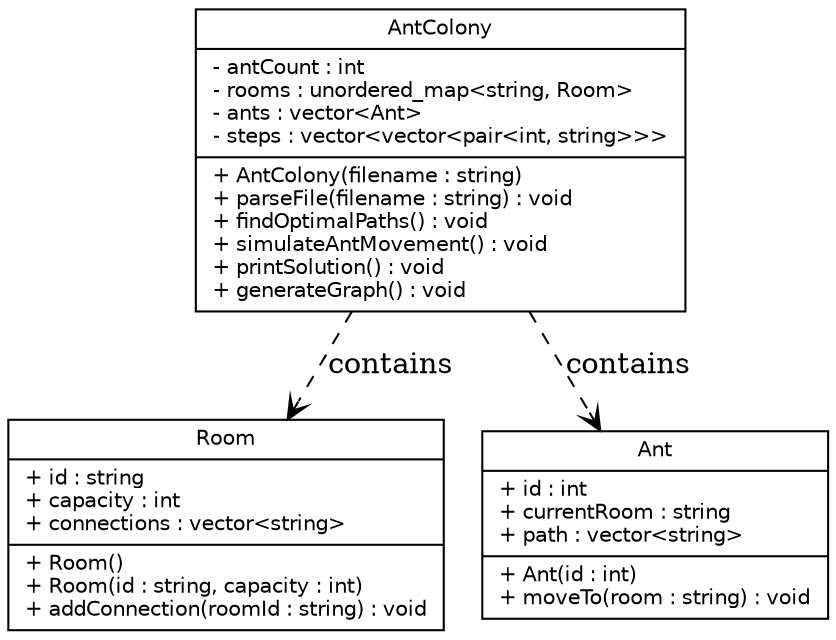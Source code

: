 digraph "Class Diagram" {
  node [shape=record, fontname=Helvetica, fontsize=10];
  
  Room [label="{Room|+ id : string\l+ capacity : int\l+ connections : vector\<string\>\l|+ Room()\l+ Room(id : string, capacity : int)\l+ addConnection(roomId : string) : void\l}"];
  
  Ant [label="{Ant|+ id : int\l+ currentRoom : string\l+ path : vector\<string\>\l|+ Ant(id : int)\l+ moveTo(room : string) : void\l}"];
  
  AntColony [label="{AntColony|- antCount : int\l- rooms : unordered_map\<string, Room\>\l- ants : vector\<Ant\>\l- steps : vector\<vector\<pair\<int, string\>\>\>\l|+ AntColony(filename : string)\l+ parseFile(filename : string) : void\l+ findOptimalPaths() : void\l+ simulateAntMovement() : void\l+ printSolution() : void\l+ generateGraph() : void\l}"];
  
  AntColony -> Room [label="contains", arrowhead="vee", style="dashed"];
  AntColony -> Ant [label="contains", arrowhead="vee", style="dashed"];
}
